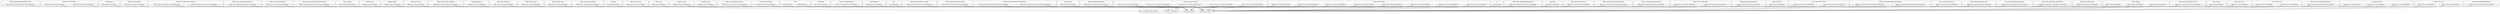 digraph {
graph [overlap=false]
subgraph cluster_DBIx_Class_ResultSourceProxy_Table {
	label="DBIx::Class::ResultSourceProxy::Table";
	"DBIx::Class::ResultSourceProxy::Table::BEGIN@4";
}
subgraph cluster_DBIx_Class_SQLMaker {
	label="DBIx::Class::SQLMaker";
	"DBIx::Class::SQLMaker::BEGIN@67";
	"DBIx::Class::SQLMaker::BEGIN@4";
}
subgraph cluster_Sub_Exporter {
	label="Sub::Exporter";
	"Sub::Exporter::BEGIN@2";
}
subgraph cluster_DBIx_Class_Exception {
	label="DBIx::Class::Exception";
	"DBIx::Class::Exception::BEGIN@4";
}
subgraph cluster_DBIx_Class_Relationship_Accessor {
	label="DBIx::Class::Relationship::Accessor";
	"DBIx::Class::Relationship::Accessor::BEGIN@73";
	"DBIx::Class::Relationship::Accessor::BEGIN@5";
}
subgraph cluster_warnings {
	label="warnings";
	"warnings::unimport";
	"warnings::CORE:regcomp";
	"warnings::CORE:match";
	"warnings::import";
}
subgraph cluster_DBIx_Class_Optional_Dependencies {
	label="DBIx::Class::Optional::Dependencies";
	"DBIx::Class::Optional::Dependencies::BEGIN@3";
}
subgraph cluster_DBIx_Class_AccessorGroup {
	label="DBIx::Class::AccessorGroup";
	"DBIx::Class::AccessorGroup::BEGIN@4";
}
subgraph cluster_DBIx_Class_Relationship_CascadeActions {
	label="DBIx::Class::Relationship::CascadeActions";
	"DBIx::Class::Relationship::CascadeActions::BEGIN@5";
}
subgraph cluster_Data_Compare {
	label="Data::Compare";
	"Data::Compare::BEGIN@10";
}
subgraph cluster_Module_Find {
	label="Module::Find";
	"Module::Find::BEGIN@5";
}
subgraph cluster_Variable_Magic {
	label="Variable::Magic";
	"Variable::Magic::BEGIN@6";
}
subgraph cluster_DBIx_Class_Carp {
	label="DBIx::Class::Carp";
	"DBIx::Class::Carp::BEGIN@4";
}
subgraph cluster_DBIx_Class_Storage_DBIHacks {
	label="DBIx::Class::Storage::DBIHacks";
	"DBIx::Class::Storage::DBIHacks::BEGIN@11";
}
subgraph cluster_Package_Stash_XS {
	label="Package::Stash::XS";
	"Package::Stash::XS::BEGIN@6";
}
subgraph cluster_DBIx_Class_ResultSet {
	label="DBIx::Class::ResultSet";
	"DBIx::Class::ResultSet::BEGIN@4";
}
subgraph cluster_DBIx_Class_Storage {
	label="DBIx::Class::Storage";
	"DBIx::Class::Storage::BEGIN@4";
}
subgraph cluster_DBIx_Class_PK_Auto {
	label="DBIx::Class::PK::Auto";
	"DBIx::Class::PK::Auto::BEGIN@6";
}
subgraph cluster_DBIx_Class_Componentised {
	label="DBIx::Class::Componentised";
	"DBIx::Class::Componentised::BEGIN@5";
}
subgraph cluster_File_Find {
	label="File::Find";
	"File::Find::BEGIN@4";
}
subgraph cluster_DBIx_Class_Cursor {
	label="DBIx::Class::Cursor";
	"DBIx::Class::Cursor::BEGIN@4";
}
subgraph cluster_DBIx_Class {
	label="DBIx::Class";
	"DBIx::Class::BEGIN@4";
}
subgraph cluster_Exporter_Heavy {
	label="Exporter::Heavy";
	"Exporter::Heavy::BEGIN@186";
}
subgraph cluster_Package_Stash {
	label="Package::Stash";
	"Package::Stash::BEGIN@6";
}
subgraph cluster_DBIx_Class_ResultSourceProxy {
	label="DBIx::Class::ResultSourceProxy";
	"DBIx::Class::ResultSourceProxy::BEGIN@5";
}
subgraph cluster_B_Hooks_EndOfScope {
	label="B::Hooks::EndOfScope";
	"B::Hooks::EndOfScope::BEGIN@3";
}
subgraph cluster_utf8 {
	label="utf8";
	"utf8::BEGIN@211";
	"utf8::BEGIN@3";
}
subgraph cluster_Sub_Install {
	label="Sub::Install";
	"Sub::Install::BEGIN@3";
}
subgraph cluster_Class_C3_Componentised {
	label="Class::C3::Componentised";
	"Class::C3::Componentised::BEGIN@41";
}
subgraph cluster_File_Basename {
	label="File::Basename";
	"File::Basename::BEGIN@52";
}
subgraph cluster_mro {
	label="mro";
	"mro::BEGIN@11";
}
subgraph cluster_DBIx_Class_ResultSource_Table {
	label="DBIx::Class::ResultSource::Table";
	"DBIx::Class::ResultSource::Table::BEGIN@4";
}
subgraph cluster_DBIx_Class_Storage_DBI_SQLite {
	label="DBIx::Class::Storage::DBI::SQLite";
	"DBIx::Class::Storage::DBI::SQLite::BEGIN@4";
}
subgraph cluster_DBIx_Class_Relationship_ProxyMethods {
	label="DBIx::Class::Relationship::ProxyMethods";
	"DBIx::Class::Relationship::ProxyMethods::BEGIN@5";
	"DBIx::Class::Relationship::ProxyMethods::BEGIN@26";
}
subgraph cluster_SQL_Abstract {
	label="SQL::Abstract";
	"SQL::Abstract::BEGIN@10";
}
subgraph cluster_DBIx_Class_ResultSetColumn {
	label="DBIx::Class::ResultSetColumn";
	"DBIx::Class::ResultSetColumn::BEGIN@4";
}
subgraph cluster_Class_Accessor_Grouped {
	label="Class::Accessor::Grouped";
	"Class::Accessor::Grouped::BEGIN@250";
	"Class::Accessor::Grouped::BEGIN@766";
	"Class::Accessor::Grouped::BEGIN@38";
	"Class::Accessor::Grouped::BEGIN@3";
	"Class::Accessor::Grouped::BEGIN@793";
}
subgraph cluster_DBIx_Class_Schema {
	label="DBIx::Class::Schema";
	"DBIx::Class::Schema::BEGIN@242";
	"DBIx::Class::Schema::BEGIN@916";
	"DBIx::Class::Schema::BEGIN@380";
	"DBIx::Class::Schema::BEGIN@4";
	"DBIx::Class::Schema::BEGIN@240";
	"DBIx::Class::Schema::BEGIN@943";
	"DBIx::Class::Schema::BEGIN@378";
	"DBIx::Class::Schema::BEGIN@918";
}
subgraph cluster_re {
	label="re";
	"re::BEGIN@5";
}
subgraph cluster_DBIx_Class_Relationship_BelongsTo {
	label="DBIx::Class::Relationship::BelongsTo";
	"DBIx::Class::Relationship::BelongsTo::BEGIN@8";
}
subgraph cluster_Sub_Name {
	label="Sub::Name";
	"Sub::Name::BEGIN@45";
}
subgraph cluster_DBIx_Class_InflateColumn {
	label="DBIx::Class::InflateColumn";
	"DBIx::Class::InflateColumn::BEGIN@4";
}
subgraph cluster_DBIx_Class_Storage_TxnScopeGuard {
	label="DBIx::Class::Storage::TxnScopeGuard";
	"DBIx::Class::Storage::TxnScopeGuard::BEGIN@4";
}
subgraph cluster_DBIx_Class_Relationship_HasOne {
	label="DBIx::Class::Relationship::HasOne";
	"DBIx::Class::Relationship::HasOne::BEGIN@5";
}
subgraph cluster_DBIx_Class_Storage_DBI {
	label="DBIx::Class::Storage::DBI";
	"DBIx::Class::Storage::DBI::BEGIN@5";
	"DBIx::Class::Storage::DBI::BEGIN@110";
}
subgraph cluster_Package_DeprecationManager {
	label="Package::DeprecationManager";
	"Package::DeprecationManager::BEGIN@7";
}
subgraph cluster_DBIx_Class_PK {
	label="DBIx::Class::PK";
	"DBIx::Class::PK::BEGIN@4";
}
subgraph cluster_Class_XSAccessor_Heavy {
	label="Class::XSAccessor::Heavy";
	"Class::XSAccessor::Heavy::BEGIN@6";
	"Class::XSAccessor::Heavy::BEGIN@30";
}
subgraph cluster_DBIx_Class_Relationship_ManyToMany {
	label="DBIx::Class::Relationship::ManyToMany";
	"DBIx::Class::Relationship::ManyToMany::BEGIN@31";
	"DBIx::Class::Relationship::ManyToMany::BEGIN@5";
}
subgraph cluster_DBIx_Class_ResultSource {
	label="DBIx::Class::ResultSource";
	"DBIx::Class::ResultSource::BEGIN@4";
}
subgraph cluster_DBIx_Class_Relationship_Base {
	label="DBIx::Class::Relationship::Base";
	"DBIx::Class::Relationship::Base::BEGIN@4";
}
subgraph cluster_DBIx_Class_Relationship_Helpers {
	label="DBIx::Class::Relationship::Helpers";
	"DBIx::Class::Relationship::Helpers::BEGIN@5";
}
subgraph cluster_DBIx_Class_SQLMaker_LimitDialects {
	label="DBIx::Class::SQLMaker::LimitDialects";
	"DBIx::Class::SQLMaker::LimitDialects::BEGIN@3";
}
subgraph cluster_DBIx_Class_Relationship {
	label="DBIx::Class::Relationship";
	"DBIx::Class::Relationship::BEGIN@4";
}
subgraph cluster_MRO_Compat {
	label="MRO::Compat";
	"MRO::Compat::BEGIN@226";
	"MRO::Compat::BEGIN@39";
	"MRO::Compat::BEGIN@3";
}
subgraph cluster_DBIx_Class_Storage_DBI_Cursor {
	label="DBIx::Class::Storage::DBI::Cursor";
	"DBIx::Class::Storage::DBI::Cursor::BEGIN@4";
}
subgraph cluster_Hash_Merge {
	label="Hash::Merge";
	"Hash::Merge::BEGIN@4";
}
subgraph cluster_DBIx_Class_Core {
	label="DBIx::Class::Core";
	"DBIx::Class::Core::BEGIN@4";
}
subgraph cluster_Class_XSAccessor {
	label="Class::XSAccessor";
	"Class::XSAccessor::BEGIN@4";
	"Class::XSAccessor::BEGIN@80";
}
subgraph cluster_DBIx_Class_Relationship_HasMany {
	label="DBIx::Class::Relationship::HasMany";
	"DBIx::Class::Relationship::HasMany::BEGIN@5";
}
subgraph cluster_namespace_clean {
	label="namespace::clean";
	"namespace::clean::BEGIN@3";
	"namespace::clean::BEGIN@2";
	"namespace::clean::BEGIN@467";
}
subgraph cluster_DBIx_Class_Row {
	label="DBIx::Class::Row";
	"DBIx::Class::Row::BEGIN@343";
	"DBIx::Class::Row::BEGIN@4";
}
subgraph cluster_DBIx_Class_ResultSourceHandle {
	label="DBIx::Class::ResultSourceHandle";
	"DBIx::Class::ResultSourceHandle::BEGIN@4";
}
"DBIx::Class::Relationship::ProxyMethods::BEGIN@26" -> "warnings::unimport";
"MRO::Compat::BEGIN@39" -> "warnings::unimport";
"DBIx::Class::Schema::BEGIN@916" -> "warnings::unimport";
"namespace::clean::BEGIN@467" -> "warnings::unimport";
"DBIx::Class::Relationship::ManyToMany::BEGIN@31" -> "warnings::unimport";
"DBIx::Class::Storage::DBI::BEGIN@110" -> "warnings::unimport";
"Class::Accessor::Grouped::BEGIN@38" -> "warnings::unimport";
"MRO::Compat::BEGIN@226" -> "warnings::unimport";
"DBIx::Class::Schema::BEGIN@943" -> "warnings::unimport";
"Class::XSAccessor::BEGIN@80" -> "warnings::unimport";
"DBIx::Class::Schema::BEGIN@378" -> "warnings::unimport";
"Class::Accessor::Grouped::BEGIN@793" -> "warnings::unimport";
"Class::Accessor::Grouped::BEGIN@250" -> "warnings::unimport";
"Exporter::Heavy::BEGIN@186" -> "warnings::unimport";
"DBIx::Class::Relationship::Accessor::BEGIN@73" -> "warnings::unimport";
"DBIx::Class::SQLMaker::BEGIN@67" -> "warnings::unimport";
"DBIx::Class::Row::BEGIN@343" -> "warnings::unimport";
"DBIx::Class::Schema::BEGIN@240" -> "warnings::unimport";
"utf8::BEGIN@211" -> "warnings::unimport";
"Class::Accessor::Grouped::BEGIN@766" -> "warnings::unimport";
"Class::XSAccessor::Heavy::BEGIN@30" -> "warnings::unimport";
"Exporter::Heavy::BEGIN@186" -> "warnings::CORE:regcomp";
"Exporter::Heavy::BEGIN@186" -> "warnings::CORE:match";
"DBIx::Class::Carp::BEGIN@4" -> "warnings::import";
"DBIx::Class::Componentised::BEGIN@5" -> "warnings::import";
"Class::XSAccessor::BEGIN@4" -> "warnings::import";
"DBIx::Class::PK::Auto::BEGIN@6" -> "warnings::import";
"Data::Compare::BEGIN@10" -> "warnings::import";
"DBIx::Class::Storage::DBI::BEGIN@5" -> "warnings::import";
"Class::C3::Componentised::BEGIN@41" -> "warnings::import";
"mro::BEGIN@11" -> "warnings::import";
"Sub::Exporter::BEGIN@2" -> "warnings::import";
"DBIx::Class::Relationship::BEGIN@4" -> "warnings::import";
"DBIx::Class::ResultSource::BEGIN@4" -> "warnings::import";
"namespace::clean::BEGIN@2" -> "warnings::import";
"DBIx::Class::AccessorGroup::BEGIN@4" -> "warnings::import";
"DBIx::Class::Schema::BEGIN@242" -> "warnings::import";
"DBIx::Class::ResultSet::BEGIN@4" -> "warnings::import";
"DBIx::Class::Relationship::HasOne::BEGIN@5" -> "warnings::import";
"Variable::Magic::BEGIN@6" -> "warnings::import";
"DBIx::Class::Row::BEGIN@4" -> "warnings::import";
"DBIx::Class::SQLMaker::LimitDialects::BEGIN@3" -> "warnings::import";
"DBIx::Class::Storage::DBI::SQLite::BEGIN@4" -> "warnings::import";
"DBIx::Class::BEGIN@4" -> "warnings::import";
"Package::DeprecationManager::BEGIN@7" -> "warnings::import";
"DBIx::Class::Core::BEGIN@4" -> "warnings::import";
"DBIx::Class::Schema::BEGIN@918" -> "warnings::import";
"DBIx::Class::Relationship::ProxyMethods::BEGIN@5" -> "warnings::import";
"DBIx::Class::Optional::Dependencies::BEGIN@3" -> "warnings::import";
"Package::Stash::XS::BEGIN@6" -> "warnings::import";
"Sub::Install::BEGIN@3" -> "warnings::import";
"B::Hooks::EndOfScope::BEGIN@3" -> "warnings::import";
"Class::Accessor::Grouped::BEGIN@3" -> "warnings::import";
"Hash::Merge::BEGIN@4" -> "warnings::import";
"Module::Find::BEGIN@5" -> "warnings::import";
"DBIx::Class::InflateColumn::BEGIN@4" -> "warnings::import";
"DBIx::Class::Relationship::ManyToMany::BEGIN@5" -> "warnings::import";
"DBIx::Class::ResultSetColumn::BEGIN@4" -> "warnings::import";
"Package::Stash::BEGIN@6" -> "warnings::import";
"DBIx::Class::PK::BEGIN@4" -> "warnings::import";
"DBIx::Class::Relationship::CascadeActions::BEGIN@5" -> "warnings::import";
"DBIx::Class::Relationship::Accessor::BEGIN@5" -> "warnings::import";
"DBIx::Class::Cursor::BEGIN@4" -> "warnings::import";
"re::BEGIN@5" -> "warnings::import";
"DBIx::Class::ResultSourceProxy::BEGIN@5" -> "warnings::import";
"DBIx::Class::Storage::DBIHacks::BEGIN@11" -> "warnings::import";
"DBIx::Class::Storage::DBI::Cursor::BEGIN@4" -> "warnings::import";
"DBIx::Class::Storage::BEGIN@4" -> "warnings::import";
"DBIx::Class::Storage::TxnScopeGuard::BEGIN@4" -> "warnings::import";
"namespace::clean::BEGIN@3" -> "warnings::import";
"DBIx::Class::ResultSource::Table::BEGIN@4" -> "warnings::import";
"DBIx::Class::Exception::BEGIN@4" -> "warnings::import";
"MRO::Compat::BEGIN@3" -> "warnings::import";
"DBIx::Class::Relationship::Base::BEGIN@4" -> "warnings::import";
"DBIx::Class::ResultSourceHandle::BEGIN@4" -> "warnings::import";
"Class::XSAccessor::Heavy::BEGIN@6" -> "warnings::import";
"File::Find::BEGIN@4" -> "warnings::import";
"DBIx::Class::Schema::BEGIN@4" -> "warnings::import";
"SQL::Abstract::BEGIN@10" -> "warnings::import";
"File::Basename::BEGIN@52" -> "warnings::import";
"Sub::Name::BEGIN@45" -> "warnings::import";
"DBIx::Class::Relationship::Helpers::BEGIN@5" -> "warnings::import";
"DBIx::Class::Schema::BEGIN@380" -> "warnings::import";
"utf8::BEGIN@3" -> "warnings::import";
"DBIx::Class::Relationship::BelongsTo::BEGIN@8" -> "warnings::import";
"DBIx::Class::SQLMaker::BEGIN@4" -> "warnings::import";
"DBIx::Class::Relationship::HasMany::BEGIN@5" -> "warnings::import";
"DBIx::Class::ResultSourceProxy::Table::BEGIN@4" -> "warnings::import";
}
